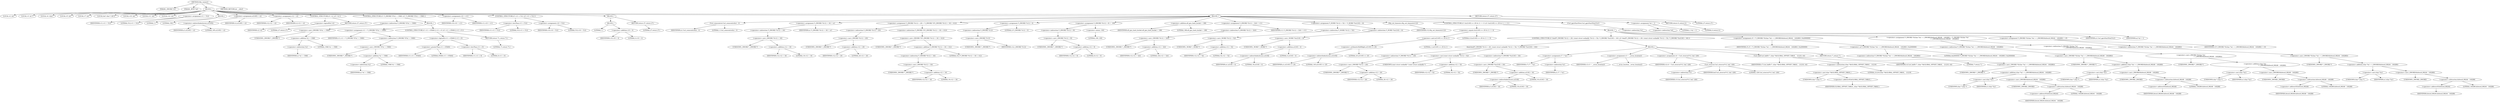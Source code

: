 digraph tftp_connect {  
"1000110" [label = "(METHOD,tftp_connect)" ]
"1000111" [label = "(PARAM,_DWORD *a1)" ]
"1000112" [label = "(PARAM,_BYTE *a2)" ]
"1000113" [label = "(BLOCK,,)" ]
"1000114" [label = "(LOCAL,v2: int)" ]
"1000115" [label = "(LOCAL,v3: int *)" ]
"1000116" [label = "(LOCAL,v4: char)" ]
"1000117" [label = "(LOCAL,v5: int)" ]
"1000118" [label = "(LOCAL,v7: int)" ]
"1000119" [label = "(LOCAL,buf: char [ 128 ])" ]
"1000120" [label = "(LOCAL,v10: int)" ]
"1000121" [label = "(LOCAL,v11: int)" ]
"1000122" [label = "(LOCAL,v12: int)" ]
"1000123" [label = "(<operator>.assignment,v11 = 512)" ]
"1000124" [label = "(IDENTIFIER,v11,v11 = 512)" ]
"1000125" [label = "(LITERAL,512,v11 = 512)" ]
"1000126" [label = "(BLOCK,,)" ]
"1000127" [label = "(LITERAL,1,)" ]
"1000128" [label = "(LITERAL,336,)" ]
"1000129" [label = "(<operator>.assignment,a1[185] = v2)" ]
"1000130" [label = "(<operator>.indirectIndexAccess,a1[185])" ]
"1000131" [label = "(IDENTIFIER,a1,a1[185] = v2)" ]
"1000132" [label = "(LITERAL,185,a1[185] = v2)" ]
"1000133" [label = "(IDENTIFIER,v2,a1[185] = v2)" ]
"1000134" [label = "(<operator>.assignment,v12 = v2)" ]
"1000135" [label = "(IDENTIFIER,v12,v12 = v2)" ]
"1000136" [label = "(IDENTIFIER,v2,v12 = v2)" ]
"1000137" [label = "(CONTROL_STRUCTURE,if ( !v2 ),if ( !v2 ))" ]
"1000138" [label = "(<operator>.logicalNot,!v2)" ]
"1000139" [label = "(IDENTIFIER,v2,!v2)" ]
"1000140" [label = "(RETURN,return 27;,return 27;)" ]
"1000141" [label = "(LITERAL,27,return 27;)" ]
"1000142" [label = "(CONTROL_STRUCTURE,if ( *(_DWORD *)(*a1 + 1568) ),if ( *(_DWORD *)(*a1 + 1568) ))" ]
"1000143" [label = "(<operator>.indirection,*(_DWORD *)(*a1 + 1568))" ]
"1000144" [label = "(<operator>.cast,(_DWORD *)(*a1 + 1568))" ]
"1000145" [label = "(UNKNOWN,_DWORD *,_DWORD *)" ]
"1000146" [label = "(<operator>.addition,*a1 + 1568)" ]
"1000147" [label = "(<operator>.indirection,*a1)" ]
"1000148" [label = "(IDENTIFIER,a1,*a1 + 1568)" ]
"1000149" [label = "(LITERAL,1568,*a1 + 1568)" ]
"1000150" [label = "(BLOCK,,)" ]
"1000151" [label = "(<operator>.assignment,v11 = *(_DWORD *)(*a1 + 1568))" ]
"1000152" [label = "(IDENTIFIER,v11,v11 = *(_DWORD *)(*a1 + 1568))" ]
"1000153" [label = "(<operator>.indirection,*(_DWORD *)(*a1 + 1568))" ]
"1000154" [label = "(<operator>.cast,(_DWORD *)(*a1 + 1568))" ]
"1000155" [label = "(UNKNOWN,_DWORD *,_DWORD *)" ]
"1000156" [label = "(<operator>.addition,*a1 + 1568)" ]
"1000157" [label = "(<operator>.indirection,*a1)" ]
"1000158" [label = "(IDENTIFIER,a1,*a1 + 1568)" ]
"1000159" [label = "(LITERAL,1568,*a1 + 1568)" ]
"1000160" [label = "(CONTROL_STRUCTURE,if ( v11 > 65464 || v11 < 8 ),if ( v11 > 65464 || v11 < 8 ))" ]
"1000161" [label = "(<operator>.logicalOr,v11 > 65464 || v11 < 8)" ]
"1000162" [label = "(<operator>.greaterThan,v11 > 65464)" ]
"1000163" [label = "(IDENTIFIER,v11,v11 > 65464)" ]
"1000164" [label = "(LITERAL,65464,v11 > 65464)" ]
"1000165" [label = "(<operator>.lessThan,v11 < 8)" ]
"1000166" [label = "(IDENTIFIER,v11,v11 < 8)" ]
"1000167" [label = "(LITERAL,8,v11 < 8)" ]
"1000168" [label = "(RETURN,return 71;,return 71;)" ]
"1000169" [label = "(LITERAL,71,return 71;)" ]
"1000170" [label = "(<operator>.assignment,v10 = v11)" ]
"1000171" [label = "(IDENTIFIER,v10,v10 = v11)" ]
"1000172" [label = "(IDENTIFIER,v11,v10 = v11)" ]
"1000173" [label = "(CONTROL_STRUCTURE,if ( v11 < 512 ),if ( v11 < 512 ))" ]
"1000174" [label = "(<operator>.lessThan,v11 < 512)" ]
"1000175" [label = "(IDENTIFIER,v11,v11 < 512)" ]
"1000176" [label = "(LITERAL,512,v11 < 512)" ]
"1000177" [label = "(<operator>.assignment,v10 = 512)" ]
"1000178" [label = "(IDENTIFIER,v10,v10 = 512)" ]
"1000179" [label = "(LITERAL,512,v10 = 512)" ]
"1000180" [label = "(BLOCK,,)" ]
"1000181" [label = "(BLOCK,,)" ]
"1000182" [label = "(LITERAL,1,)" ]
"1000183" [label = "(<operator>.addition,v10 + 4)" ]
"1000184" [label = "(IDENTIFIER,v10,v10 + 4)" ]
"1000185" [label = "(LITERAL,4,v10 + 4)" ]
"1000186" [label = "(RETURN,return 27;,return 27;)" ]
"1000187" [label = "(LITERAL,27,return 27;)" ]
"1000188" [label = "(BLOCK,,)" ]
"1000189" [label = "(Curl_conncontrol,Curl_conncontrol(a1, 1))" ]
"1000190" [label = "(IDENTIFIER,a1,Curl_conncontrol(a1, 1))" ]
"1000191" [label = "(LITERAL,1,Curl_conncontrol(a1, 1))" ]
"1000192" [label = "(<operator>.assignment,*(_DWORD *)(v12 + 16) = a1)" ]
"1000193" [label = "(<operator>.indirection,*(_DWORD *)(v12 + 16))" ]
"1000194" [label = "(<operator>.cast,(_DWORD *)(v12 + 16))" ]
"1000195" [label = "(UNKNOWN,_DWORD *,_DWORD *)" ]
"1000196" [label = "(<operator>.addition,v12 + 16)" ]
"1000197" [label = "(IDENTIFIER,v12,v12 + 16)" ]
"1000198" [label = "(LITERAL,16,v12 + 16)" ]
"1000199" [label = "(IDENTIFIER,a1,*(_DWORD *)(v12 + 16) = a1)" ]
"1000200" [label = "(<operator>.assignment,*(_DWORD *)(v12 + 20) = *(_DWORD *)(*(_DWORD *)(v12 + 16) + 412))" ]
"1000201" [label = "(<operator>.indirection,*(_DWORD *)(v12 + 20))" ]
"1000202" [label = "(<operator>.cast,(_DWORD *)(v12 + 20))" ]
"1000203" [label = "(UNKNOWN,_DWORD *,_DWORD *)" ]
"1000204" [label = "(<operator>.addition,v12 + 20)" ]
"1000205" [label = "(IDENTIFIER,v12,v12 + 20)" ]
"1000206" [label = "(LITERAL,20,v12 + 20)" ]
"1000207" [label = "(<operator>.indirection,*(_DWORD *)(*(_DWORD *)(v12 + 16) + 412))" ]
"1000208" [label = "(<operator>.cast,(_DWORD *)(*(_DWORD *)(v12 + 16) + 412))" ]
"1000209" [label = "(UNKNOWN,_DWORD *,_DWORD *)" ]
"1000210" [label = "(<operator>.addition,*(_DWORD *)(v12 + 16) + 412)" ]
"1000211" [label = "(<operator>.indirection,*(_DWORD *)(v12 + 16))" ]
"1000212" [label = "(<operator>.cast,(_DWORD *)(v12 + 16))" ]
"1000213" [label = "(UNKNOWN,_DWORD *,_DWORD *)" ]
"1000214" [label = "(<operator>.addition,v12 + 16)" ]
"1000215" [label = "(IDENTIFIER,v12,v12 + 16)" ]
"1000216" [label = "(LITERAL,16,v12 + 16)" ]
"1000217" [label = "(LITERAL,412,*(_DWORD *)(v12 + 16) + 412)" ]
"1000218" [label = "(<operator>.assignment,*(_DWORD *)v12 = 0)" ]
"1000219" [label = "(<operator>.indirection,*(_DWORD *)v12)" ]
"1000220" [label = "(<operator>.cast,(_DWORD *)v12)" ]
"1000221" [label = "(UNKNOWN,_DWORD *,_DWORD *)" ]
"1000222" [label = "(IDENTIFIER,v12,(_DWORD *)v12)" ]
"1000223" [label = "(LITERAL,0,*(_DWORD *)v12 = 0)" ]
"1000224" [label = "(<operator>.assignment,*(_DWORD *)(v12 + 8) = -100)" ]
"1000225" [label = "(<operator>.indirection,*(_DWORD *)(v12 + 8))" ]
"1000226" [label = "(<operator>.cast,(_DWORD *)(v12 + 8))" ]
"1000227" [label = "(UNKNOWN,_DWORD *,_DWORD *)" ]
"1000228" [label = "(<operator>.addition,v12 + 8)" ]
"1000229" [label = "(IDENTIFIER,v12,v12 + 8)" ]
"1000230" [label = "(LITERAL,8,v12 + 8)" ]
"1000231" [label = "(<operator>.minus,-100)" ]
"1000232" [label = "(LITERAL,100,-100)" ]
"1000233" [label = "(<operator>.addition,elf_gnu_hash_bucket + 188)" ]
"1000234" [label = "(IDENTIFIER,elf_gnu_hash_bucket,elf_gnu_hash_bucket + 188)" ]
"1000235" [label = "(LITERAL,188,elf_gnu_hash_bucket + 188)" ]
"1000236" [label = "(<operator>.assignment,*(_DWORD *)(v12 + 324) = v11)" ]
"1000237" [label = "(<operator>.indirection,*(_DWORD *)(v12 + 324))" ]
"1000238" [label = "(<operator>.cast,(_DWORD *)(v12 + 324))" ]
"1000239" [label = "(UNKNOWN,_DWORD *,_DWORD *)" ]
"1000240" [label = "(<operator>.addition,v12 + 324)" ]
"1000241" [label = "(IDENTIFIER,v12,v12 + 324)" ]
"1000242" [label = "(LITERAL,324,v12 + 324)" ]
"1000243" [label = "(IDENTIFIER,v11,*(_DWORD *)(v12 + 324) = v11)" ]
"1000244" [label = "(<operator>.assignment,*(_WORD *)(v12 + 52) = *(_WORD *)(a1[18] + 4))" ]
"1000245" [label = "(<operator>.indirection,*(_WORD *)(v12 + 52))" ]
"1000246" [label = "(<operator>.cast,(_WORD *)(v12 + 52))" ]
"1000247" [label = "(UNKNOWN,_WORD *,_WORD *)" ]
"1000248" [label = "(<operator>.addition,v12 + 52)" ]
"1000249" [label = "(IDENTIFIER,v12,v12 + 52)" ]
"1000250" [label = "(LITERAL,52,v12 + 52)" ]
"1000251" [label = "(<operator>.indirection,*(_WORD *)(a1[18] + 4))" ]
"1000252" [label = "(<operator>.cast,(_WORD *)(a1[18] + 4))" ]
"1000253" [label = "(UNKNOWN,_WORD *,_WORD *)" ]
"1000254" [label = "(<operator>.addition,a1[18] + 4)" ]
"1000255" [label = "(<operator>.indirectIndexAccess,a1[18])" ]
"1000256" [label = "(IDENTIFIER,a1,a1[18] + 4)" ]
"1000257" [label = "(LITERAL,18,a1[18] + 4)" ]
"1000258" [label = "(LITERAL,4,a1[18] + 4)" ]
"1000259" [label = "(tftp_set_timeouts,tftp_set_timeouts(v12))" ]
"1000260" [label = "(IDENTIFIER,v12,tftp_set_timeouts(v12))" ]
"1000261" [label = "(CONTROL_STRUCTURE,if ( ((a1[145] >> 25) & 1) == 0 ),if ( ((a1[145] >> 25) & 1) == 0 ))" ]
"1000262" [label = "(<operator>.equals,((a1[145] >> 25) & 1) == 0)" ]
"1000263" [label = "(<operator>.and,(a1[145] >> 25) & 1)" ]
"1000264" [label = "(<operator>.arithmeticShiftRight,a1[145] >> 25)" ]
"1000265" [label = "(<operator>.indirectIndexAccess,a1[145])" ]
"1000266" [label = "(IDENTIFIER,a1,a1[145] >> 25)" ]
"1000267" [label = "(LITERAL,145,a1[145] >> 25)" ]
"1000268" [label = "(LITERAL,25,a1[145] >> 25)" ]
"1000269" [label = "(LITERAL,1,(a1[145] >> 25) & 1)" ]
"1000270" [label = "(LITERAL,0,((a1[145] >> 25) & 1) == 0)" ]
"1000271" [label = "(BLOCK,,)" ]
"1000272" [label = "(CONTROL_STRUCTURE,if ( bind(*(_DWORD *)(v12 + 20), (const struct sockaddr *)(v12 + 52), *(_DWORD *)(a1[18] + 16)) ),if ( bind(*(_DWORD *)(v12 + 20), (const struct sockaddr *)(v12 + 52), *(_DWORD *)(a1[18] + 16)) ))" ]
"1000273" [label = "(bind,bind(*(_DWORD *)(v12 + 20), (const struct sockaddr *)(v12 + 52), *(_DWORD *)(a1[18] + 16)))" ]
"1000274" [label = "(<operator>.indirection,*(_DWORD *)(v12 + 20))" ]
"1000275" [label = "(<operator>.cast,(_DWORD *)(v12 + 20))" ]
"1000276" [label = "(UNKNOWN,_DWORD *,_DWORD *)" ]
"1000277" [label = "(<operator>.addition,v12 + 20)" ]
"1000278" [label = "(IDENTIFIER,v12,v12 + 20)" ]
"1000279" [label = "(LITERAL,20,v12 + 20)" ]
"1000280" [label = "(<operator>.cast,(const struct sockaddr *)(v12 + 52))" ]
"1000281" [label = "(UNKNOWN,const struct sockaddr *,const struct sockaddr *)" ]
"1000282" [label = "(<operator>.addition,v12 + 52)" ]
"1000283" [label = "(IDENTIFIER,v12,v12 + 52)" ]
"1000284" [label = "(LITERAL,52,v12 + 52)" ]
"1000285" [label = "(<operator>.indirection,*(_DWORD *)(a1[18] + 16))" ]
"1000286" [label = "(<operator>.cast,(_DWORD *)(a1[18] + 16))" ]
"1000287" [label = "(UNKNOWN,_DWORD *,_DWORD *)" ]
"1000288" [label = "(<operator>.addition,a1[18] + 16)" ]
"1000289" [label = "(<operator>.indirectIndexAccess,a1[18])" ]
"1000290" [label = "(IDENTIFIER,a1,a1[18] + 16)" ]
"1000291" [label = "(LITERAL,18,a1[18] + 16)" ]
"1000292" [label = "(LITERAL,16,a1[18] + 16)" ]
"1000293" [label = "(BLOCK,,)" ]
"1000294" [label = "(<operator>.assignment,v7 = *a1)" ]
"1000295" [label = "(IDENTIFIER,v7,v7 = *a1)" ]
"1000296" [label = "(<operator>.indirection,*a1)" ]
"1000297" [label = "(IDENTIFIER,a1,v7 = *a1)" ]
"1000298" [label = "(<operator>.assignment,v3 = __errno_location())" ]
"1000299" [label = "(IDENTIFIER,v3,v3 = __errno_location())" ]
"1000300" [label = "(__errno_location,__errno_location())" ]
"1000301" [label = "(<operator>.assignment,v4 = Curl_strerror(*v3, buf, 128))" ]
"1000302" [label = "(IDENTIFIER,v4,v4 = Curl_strerror(*v3, buf, 128))" ]
"1000303" [label = "(Curl_strerror,Curl_strerror(*v3, buf, 128))" ]
"1000304" [label = "(<operator>.indirection,*v3)" ]
"1000305" [label = "(IDENTIFIER,v3,Curl_strerror(*v3, buf, 128))" ]
"1000306" [label = "(IDENTIFIER,buf,Curl_strerror(*v3, buf, 128))" ]
"1000307" [label = "(LITERAL,128,Curl_strerror(*v3, buf, 128))" ]
"1000308" [label = "(Curl_failf,Curl_failf(v7, (char *)&GLOBAL_OFFSET_TABLE_ - 21219, v4))" ]
"1000309" [label = "(IDENTIFIER,v7,Curl_failf(v7, (char *)&GLOBAL_OFFSET_TABLE_ - 21219, v4))" ]
"1000310" [label = "(<operator>.subtraction,(char *)&GLOBAL_OFFSET_TABLE_ - 21219)" ]
"1000311" [label = "(<operator>.cast,(char *)&GLOBAL_OFFSET_TABLE_)" ]
"1000312" [label = "(UNKNOWN,char *,char *)" ]
"1000313" [label = "(<operator>.addressOf,&GLOBAL_OFFSET_TABLE_)" ]
"1000314" [label = "(IDENTIFIER,GLOBAL_OFFSET_TABLE_,(char *)&GLOBAL_OFFSET_TABLE_)" ]
"1000315" [label = "(LITERAL,21219,(char *)&GLOBAL_OFFSET_TABLE_ - 21219)" ]
"1000316" [label = "(IDENTIFIER,v4,Curl_failf(v7, (char *)&GLOBAL_OFFSET_TABLE_ - 21219, v4))" ]
"1000317" [label = "(RETURN,return 7;,return 7;)" ]
"1000318" [label = "(LITERAL,7,return 7;)" ]
"1000319" [label = "(<operator>.assignment,v5 = *(_DWORD *)((char *)a1 + (_DWORD)(&dword_89244 - 140288)) | 0x2000000)" ]
"1000320" [label = "(IDENTIFIER,v5,v5 = *(_DWORD *)((char *)a1 + (_DWORD)(&dword_89244 - 140288)) | 0x2000000)" ]
"1000321" [label = "(<operator>.or,*(_DWORD *)((char *)a1 + (_DWORD)(&dword_89244 - 140288)) | 0x2000000)" ]
"1000322" [label = "(<operator>.indirection,*(_DWORD *)((char *)a1 + (_DWORD)(&dword_89244 - 140288)))" ]
"1000323" [label = "(<operator>.cast,(_DWORD *)((char *)a1 + (_DWORD)(&dword_89244 - 140288)))" ]
"1000324" [label = "(UNKNOWN,_DWORD *,_DWORD *)" ]
"1000325" [label = "(<operator>.addition,(char *)a1 + (_DWORD)(&dword_89244 - 140288))" ]
"1000326" [label = "(<operator>.cast,(char *)a1)" ]
"1000327" [label = "(UNKNOWN,char *,char *)" ]
"1000328" [label = "(IDENTIFIER,a1,(char *)a1)" ]
"1000329" [label = "(<operator>.cast,(_DWORD)(&dword_89244 - 140288))" ]
"1000330" [label = "(UNKNOWN,_DWORD,_DWORD)" ]
"1000331" [label = "(<operator>.subtraction,&dword_89244 - 140288)" ]
"1000332" [label = "(<operator>.addressOf,&dword_89244)" ]
"1000333" [label = "(IDENTIFIER,dword_89244,&dword_89244 - 140288)" ]
"1000334" [label = "(LITERAL,140288,&dword_89244 - 140288)" ]
"1000335" [label = "(LITERAL,0x2000000,*(_DWORD *)((char *)a1 + (_DWORD)(&dword_89244 - 140288)) | 0x2000000)" ]
"1000336" [label = "(<operator>.assignment,*(_DWORD *)((char *)a1 + (_DWORD)(&dword_89248 - 140288)) = *(_DWORD *)((char *)a1\n                                                                            + (_DWORD)(&dword_89248 - 140288)))" ]
"1000337" [label = "(<operator>.indirection,*(_DWORD *)((char *)a1 + (_DWORD)(&dword_89248 - 140288)))" ]
"1000338" [label = "(<operator>.cast,(_DWORD *)((char *)a1 + (_DWORD)(&dword_89248 - 140288)))" ]
"1000339" [label = "(UNKNOWN,_DWORD *,_DWORD *)" ]
"1000340" [label = "(<operator>.addition,(char *)a1 + (_DWORD)(&dword_89248 - 140288))" ]
"1000341" [label = "(<operator>.cast,(char *)a1)" ]
"1000342" [label = "(UNKNOWN,char *,char *)" ]
"1000343" [label = "(IDENTIFIER,a1,(char *)a1)" ]
"1000344" [label = "(<operator>.cast,(_DWORD)(&dword_89248 - 140288))" ]
"1000345" [label = "(UNKNOWN,_DWORD,_DWORD)" ]
"1000346" [label = "(<operator>.subtraction,&dword_89248 - 140288)" ]
"1000347" [label = "(<operator>.addressOf,&dword_89248)" ]
"1000348" [label = "(IDENTIFIER,dword_89248,&dword_89248 - 140288)" ]
"1000349" [label = "(LITERAL,140288,&dword_89248 - 140288)" ]
"1000350" [label = "(<operator>.indirection,*(_DWORD *)((char *)a1\n                                                                            + (_DWORD)(&dword_89248 - 140288)))" ]
"1000351" [label = "(<operator>.cast,(_DWORD *)((char *)a1\n                                                                            + (_DWORD)(&dword_89248 - 140288)))" ]
"1000352" [label = "(UNKNOWN,_DWORD *,_DWORD *)" ]
"1000353" [label = "(<operator>.addition,(char *)a1\n                                                                            + (_DWORD)(&dword_89248 - 140288))" ]
"1000354" [label = "(<operator>.cast,(char *)a1)" ]
"1000355" [label = "(UNKNOWN,char *,char *)" ]
"1000356" [label = "(IDENTIFIER,a1,(char *)a1)" ]
"1000357" [label = "(<operator>.cast,(_DWORD)(&dword_89248 - 140288))" ]
"1000358" [label = "(UNKNOWN,_DWORD,_DWORD)" ]
"1000359" [label = "(<operator>.subtraction,&dword_89248 - 140288)" ]
"1000360" [label = "(<operator>.addressOf,&dword_89248)" ]
"1000361" [label = "(IDENTIFIER,dword_89248,&dword_89248 - 140288)" ]
"1000362" [label = "(LITERAL,140288,&dword_89248 - 140288)" ]
"1000363" [label = "(<operator>.assignment,*(_DWORD *)((char *)a1 + (_DWORD)(&dword_89244 - 140288)) = v5)" ]
"1000364" [label = "(<operator>.indirection,*(_DWORD *)((char *)a1 + (_DWORD)(&dword_89244 - 140288)))" ]
"1000365" [label = "(<operator>.cast,(_DWORD *)((char *)a1 + (_DWORD)(&dword_89244 - 140288)))" ]
"1000366" [label = "(UNKNOWN,_DWORD *,_DWORD *)" ]
"1000367" [label = "(<operator>.addition,(char *)a1 + (_DWORD)(&dword_89244 - 140288))" ]
"1000368" [label = "(<operator>.cast,(char *)a1)" ]
"1000369" [label = "(UNKNOWN,char *,char *)" ]
"1000370" [label = "(IDENTIFIER,a1,(char *)a1)" ]
"1000371" [label = "(<operator>.cast,(_DWORD)(&dword_89244 - 140288))" ]
"1000372" [label = "(UNKNOWN,_DWORD,_DWORD)" ]
"1000373" [label = "(<operator>.subtraction,&dword_89244 - 140288)" ]
"1000374" [label = "(<operator>.addressOf,&dword_89244)" ]
"1000375" [label = "(IDENTIFIER,dword_89244,&dword_89244 - 140288)" ]
"1000376" [label = "(LITERAL,140288,&dword_89244 - 140288)" ]
"1000377" [label = "(IDENTIFIER,v5,*(_DWORD *)((char *)a1 + (_DWORD)(&dword_89244 - 140288)) = v5)" ]
"1000378" [label = "(Curl_pgrsStartNow,Curl_pgrsStartNow(*a1))" ]
"1000379" [label = "(<operator>.indirection,*a1)" ]
"1000380" [label = "(IDENTIFIER,a1,Curl_pgrsStartNow(*a1))" ]
"1000381" [label = "(<operator>.assignment,*a2 = 1)" ]
"1000382" [label = "(<operator>.indirection,*a2)" ]
"1000383" [label = "(IDENTIFIER,a2,*a2 = 1)" ]
"1000384" [label = "(LITERAL,1,*a2 = 1)" ]
"1000385" [label = "(RETURN,return 0;,return 0;)" ]
"1000386" [label = "(LITERAL,0,return 0;)" ]
"1000387" [label = "(RETURN,return 27;,return 27;)" ]
"1000388" [label = "(LITERAL,27,return 27;)" ]
"1000389" [label = "(METHOD_RETURN,int __cdecl)" ]
  "1000110" -> "1000111" 
  "1000110" -> "1000112" 
  "1000110" -> "1000113" 
  "1000110" -> "1000389" 
  "1000113" -> "1000114" 
  "1000113" -> "1000115" 
  "1000113" -> "1000116" 
  "1000113" -> "1000117" 
  "1000113" -> "1000118" 
  "1000113" -> "1000119" 
  "1000113" -> "1000120" 
  "1000113" -> "1000121" 
  "1000113" -> "1000122" 
  "1000113" -> "1000123" 
  "1000113" -> "1000126" 
  "1000113" -> "1000129" 
  "1000113" -> "1000134" 
  "1000113" -> "1000137" 
  "1000113" -> "1000142" 
  "1000113" -> "1000170" 
  "1000113" -> "1000173" 
  "1000113" -> "1000180" 
  "1000113" -> "1000188" 
  "1000113" -> "1000387" 
  "1000123" -> "1000124" 
  "1000123" -> "1000125" 
  "1000126" -> "1000127" 
  "1000126" -> "1000128" 
  "1000129" -> "1000130" 
  "1000129" -> "1000133" 
  "1000130" -> "1000131" 
  "1000130" -> "1000132" 
  "1000134" -> "1000135" 
  "1000134" -> "1000136" 
  "1000137" -> "1000138" 
  "1000137" -> "1000140" 
  "1000138" -> "1000139" 
  "1000140" -> "1000141" 
  "1000142" -> "1000143" 
  "1000142" -> "1000150" 
  "1000143" -> "1000144" 
  "1000144" -> "1000145" 
  "1000144" -> "1000146" 
  "1000146" -> "1000147" 
  "1000146" -> "1000149" 
  "1000147" -> "1000148" 
  "1000150" -> "1000151" 
  "1000150" -> "1000160" 
  "1000151" -> "1000152" 
  "1000151" -> "1000153" 
  "1000153" -> "1000154" 
  "1000154" -> "1000155" 
  "1000154" -> "1000156" 
  "1000156" -> "1000157" 
  "1000156" -> "1000159" 
  "1000157" -> "1000158" 
  "1000160" -> "1000161" 
  "1000160" -> "1000168" 
  "1000161" -> "1000162" 
  "1000161" -> "1000165" 
  "1000162" -> "1000163" 
  "1000162" -> "1000164" 
  "1000165" -> "1000166" 
  "1000165" -> "1000167" 
  "1000168" -> "1000169" 
  "1000170" -> "1000171" 
  "1000170" -> "1000172" 
  "1000173" -> "1000174" 
  "1000173" -> "1000177" 
  "1000174" -> "1000175" 
  "1000174" -> "1000176" 
  "1000177" -> "1000178" 
  "1000177" -> "1000179" 
  "1000180" -> "1000181" 
  "1000180" -> "1000186" 
  "1000181" -> "1000182" 
  "1000181" -> "1000183" 
  "1000183" -> "1000184" 
  "1000183" -> "1000185" 
  "1000186" -> "1000187" 
  "1000188" -> "1000189" 
  "1000188" -> "1000192" 
  "1000188" -> "1000200" 
  "1000188" -> "1000218" 
  "1000188" -> "1000224" 
  "1000188" -> "1000233" 
  "1000188" -> "1000236" 
  "1000188" -> "1000244" 
  "1000188" -> "1000259" 
  "1000188" -> "1000261" 
  "1000188" -> "1000378" 
  "1000188" -> "1000381" 
  "1000188" -> "1000385" 
  "1000189" -> "1000190" 
  "1000189" -> "1000191" 
  "1000192" -> "1000193" 
  "1000192" -> "1000199" 
  "1000193" -> "1000194" 
  "1000194" -> "1000195" 
  "1000194" -> "1000196" 
  "1000196" -> "1000197" 
  "1000196" -> "1000198" 
  "1000200" -> "1000201" 
  "1000200" -> "1000207" 
  "1000201" -> "1000202" 
  "1000202" -> "1000203" 
  "1000202" -> "1000204" 
  "1000204" -> "1000205" 
  "1000204" -> "1000206" 
  "1000207" -> "1000208" 
  "1000208" -> "1000209" 
  "1000208" -> "1000210" 
  "1000210" -> "1000211" 
  "1000210" -> "1000217" 
  "1000211" -> "1000212" 
  "1000212" -> "1000213" 
  "1000212" -> "1000214" 
  "1000214" -> "1000215" 
  "1000214" -> "1000216" 
  "1000218" -> "1000219" 
  "1000218" -> "1000223" 
  "1000219" -> "1000220" 
  "1000220" -> "1000221" 
  "1000220" -> "1000222" 
  "1000224" -> "1000225" 
  "1000224" -> "1000231" 
  "1000225" -> "1000226" 
  "1000226" -> "1000227" 
  "1000226" -> "1000228" 
  "1000228" -> "1000229" 
  "1000228" -> "1000230" 
  "1000231" -> "1000232" 
  "1000233" -> "1000234" 
  "1000233" -> "1000235" 
  "1000236" -> "1000237" 
  "1000236" -> "1000243" 
  "1000237" -> "1000238" 
  "1000238" -> "1000239" 
  "1000238" -> "1000240" 
  "1000240" -> "1000241" 
  "1000240" -> "1000242" 
  "1000244" -> "1000245" 
  "1000244" -> "1000251" 
  "1000245" -> "1000246" 
  "1000246" -> "1000247" 
  "1000246" -> "1000248" 
  "1000248" -> "1000249" 
  "1000248" -> "1000250" 
  "1000251" -> "1000252" 
  "1000252" -> "1000253" 
  "1000252" -> "1000254" 
  "1000254" -> "1000255" 
  "1000254" -> "1000258" 
  "1000255" -> "1000256" 
  "1000255" -> "1000257" 
  "1000259" -> "1000260" 
  "1000261" -> "1000262" 
  "1000261" -> "1000271" 
  "1000262" -> "1000263" 
  "1000262" -> "1000270" 
  "1000263" -> "1000264" 
  "1000263" -> "1000269" 
  "1000264" -> "1000265" 
  "1000264" -> "1000268" 
  "1000265" -> "1000266" 
  "1000265" -> "1000267" 
  "1000271" -> "1000272" 
  "1000271" -> "1000319" 
  "1000271" -> "1000336" 
  "1000271" -> "1000363" 
  "1000272" -> "1000273" 
  "1000272" -> "1000293" 
  "1000273" -> "1000274" 
  "1000273" -> "1000280" 
  "1000273" -> "1000285" 
  "1000274" -> "1000275" 
  "1000275" -> "1000276" 
  "1000275" -> "1000277" 
  "1000277" -> "1000278" 
  "1000277" -> "1000279" 
  "1000280" -> "1000281" 
  "1000280" -> "1000282" 
  "1000282" -> "1000283" 
  "1000282" -> "1000284" 
  "1000285" -> "1000286" 
  "1000286" -> "1000287" 
  "1000286" -> "1000288" 
  "1000288" -> "1000289" 
  "1000288" -> "1000292" 
  "1000289" -> "1000290" 
  "1000289" -> "1000291" 
  "1000293" -> "1000294" 
  "1000293" -> "1000298" 
  "1000293" -> "1000301" 
  "1000293" -> "1000308" 
  "1000293" -> "1000317" 
  "1000294" -> "1000295" 
  "1000294" -> "1000296" 
  "1000296" -> "1000297" 
  "1000298" -> "1000299" 
  "1000298" -> "1000300" 
  "1000301" -> "1000302" 
  "1000301" -> "1000303" 
  "1000303" -> "1000304" 
  "1000303" -> "1000306" 
  "1000303" -> "1000307" 
  "1000304" -> "1000305" 
  "1000308" -> "1000309" 
  "1000308" -> "1000310" 
  "1000308" -> "1000316" 
  "1000310" -> "1000311" 
  "1000310" -> "1000315" 
  "1000311" -> "1000312" 
  "1000311" -> "1000313" 
  "1000313" -> "1000314" 
  "1000317" -> "1000318" 
  "1000319" -> "1000320" 
  "1000319" -> "1000321" 
  "1000321" -> "1000322" 
  "1000321" -> "1000335" 
  "1000322" -> "1000323" 
  "1000323" -> "1000324" 
  "1000323" -> "1000325" 
  "1000325" -> "1000326" 
  "1000325" -> "1000329" 
  "1000326" -> "1000327" 
  "1000326" -> "1000328" 
  "1000329" -> "1000330" 
  "1000329" -> "1000331" 
  "1000331" -> "1000332" 
  "1000331" -> "1000334" 
  "1000332" -> "1000333" 
  "1000336" -> "1000337" 
  "1000336" -> "1000350" 
  "1000337" -> "1000338" 
  "1000338" -> "1000339" 
  "1000338" -> "1000340" 
  "1000340" -> "1000341" 
  "1000340" -> "1000344" 
  "1000341" -> "1000342" 
  "1000341" -> "1000343" 
  "1000344" -> "1000345" 
  "1000344" -> "1000346" 
  "1000346" -> "1000347" 
  "1000346" -> "1000349" 
  "1000347" -> "1000348" 
  "1000350" -> "1000351" 
  "1000351" -> "1000352" 
  "1000351" -> "1000353" 
  "1000353" -> "1000354" 
  "1000353" -> "1000357" 
  "1000354" -> "1000355" 
  "1000354" -> "1000356" 
  "1000357" -> "1000358" 
  "1000357" -> "1000359" 
  "1000359" -> "1000360" 
  "1000359" -> "1000362" 
  "1000360" -> "1000361" 
  "1000363" -> "1000364" 
  "1000363" -> "1000377" 
  "1000364" -> "1000365" 
  "1000365" -> "1000366" 
  "1000365" -> "1000367" 
  "1000367" -> "1000368" 
  "1000367" -> "1000371" 
  "1000368" -> "1000369" 
  "1000368" -> "1000370" 
  "1000371" -> "1000372" 
  "1000371" -> "1000373" 
  "1000373" -> "1000374" 
  "1000373" -> "1000376" 
  "1000374" -> "1000375" 
  "1000378" -> "1000379" 
  "1000379" -> "1000380" 
  "1000381" -> "1000382" 
  "1000381" -> "1000384" 
  "1000382" -> "1000383" 
  "1000385" -> "1000386" 
  "1000387" -> "1000388" 
}

